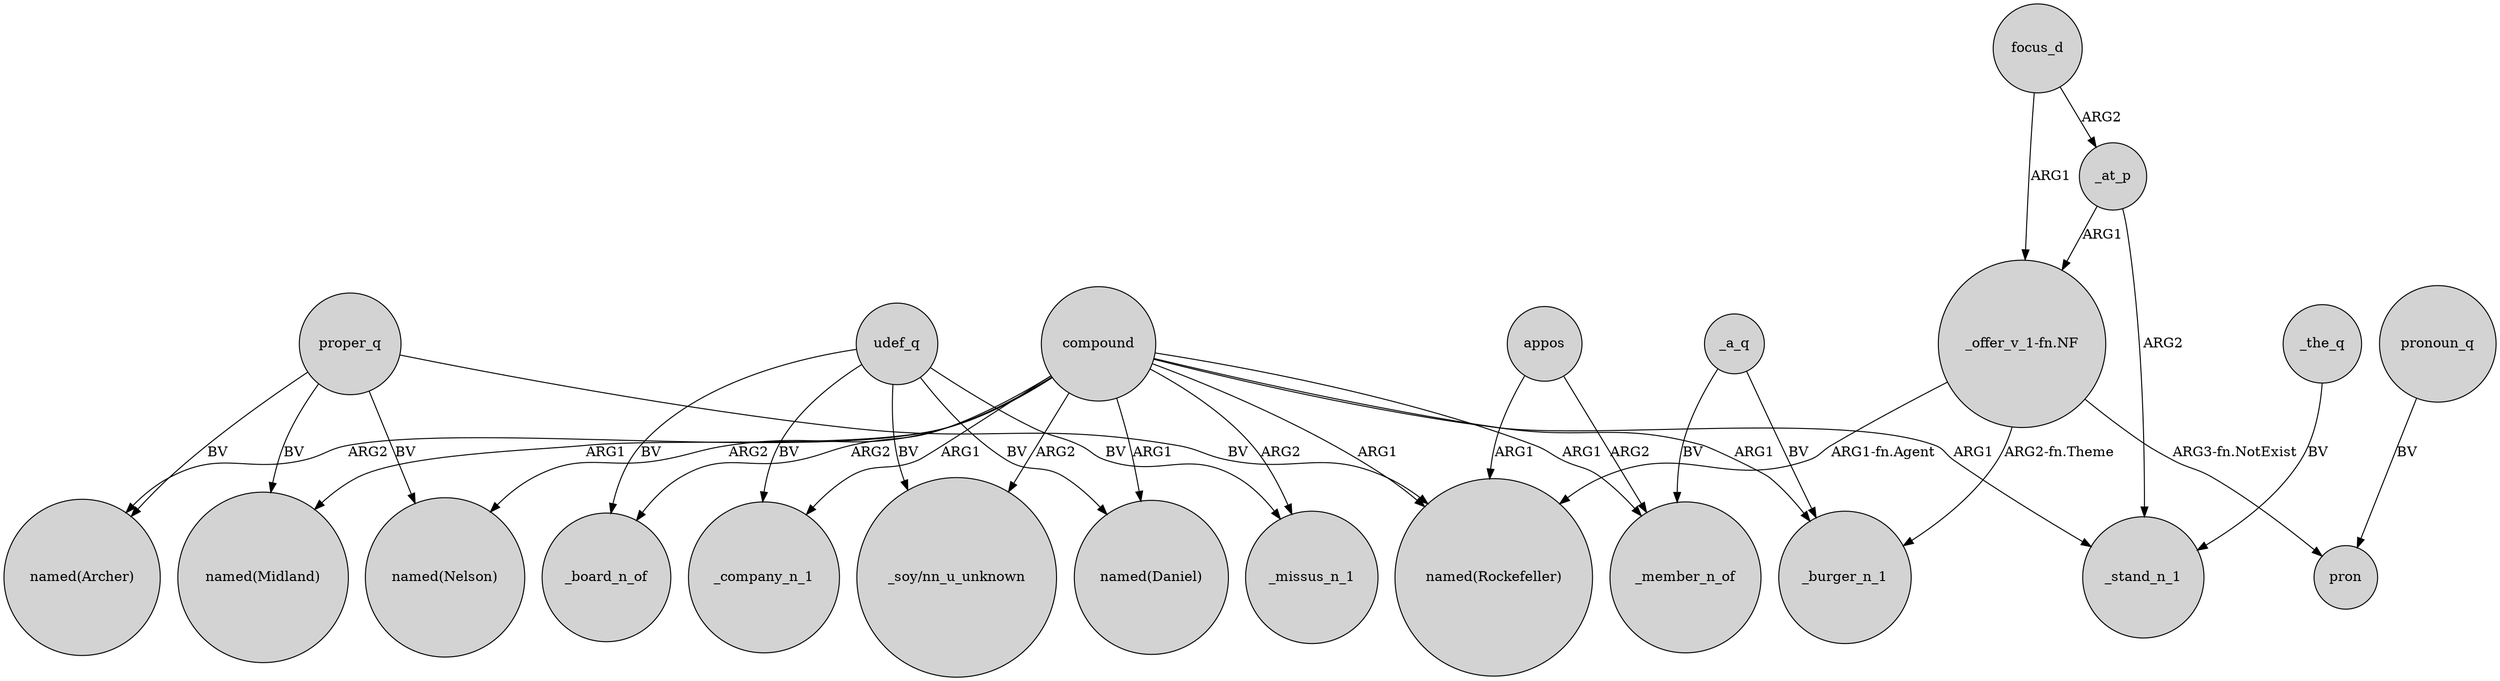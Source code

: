 digraph {
	node [shape=circle style=filled]
	proper_q -> "named(Midland)" [label=BV]
	compound -> "named(Midland)" [label=ARG1]
	proper_q -> "named(Archer)" [label=BV]
	udef_q -> "_soy/nn_u_unknown" [label=BV]
	compound -> _missus_n_1 [label=ARG2]
	appos -> "named(Rockefeller)" [label=ARG1]
	compound -> _company_n_1 [label=ARG1]
	compound -> "named(Archer)" [label=ARG2]
	udef_q -> _board_n_of [label=BV]
	_the_q -> _stand_n_1 [label=BV]
	udef_q -> "named(Daniel)" [label=BV]
	focus_d -> _at_p [label=ARG2]
	udef_q -> _missus_n_1 [label=BV]
	_a_q -> _burger_n_1 [label=BV]
	compound -> _burger_n_1 [label=ARG1]
	_at_p -> "_offer_v_1-fn.NF" [label=ARG1]
	proper_q -> "named(Rockefeller)" [label=BV]
	pronoun_q -> pron [label=BV]
	"_offer_v_1-fn.NF" -> _burger_n_1 [label="ARG2-fn.Theme"]
	focus_d -> "_offer_v_1-fn.NF" [label=ARG1]
	proper_q -> "named(Nelson)" [label=BV]
	compound -> "named(Nelson)" [label=ARG2]
	_at_p -> _stand_n_1 [label=ARG2]
	compound -> _stand_n_1 [label=ARG1]
	"_offer_v_1-fn.NF" -> "named(Rockefeller)" [label="ARG1-fn.Agent"]
	"_offer_v_1-fn.NF" -> pron [label="ARG3-fn.NotExist"]
	compound -> "named(Rockefeller)" [label=ARG1]
	compound -> _board_n_of [label=ARG2]
	appos -> _member_n_of [label=ARG2]
	compound -> "named(Daniel)" [label=ARG1]
	_a_q -> _member_n_of [label=BV]
	compound -> "_soy/nn_u_unknown" [label=ARG2]
	udef_q -> _company_n_1 [label=BV]
	compound -> _member_n_of [label=ARG1]
}
